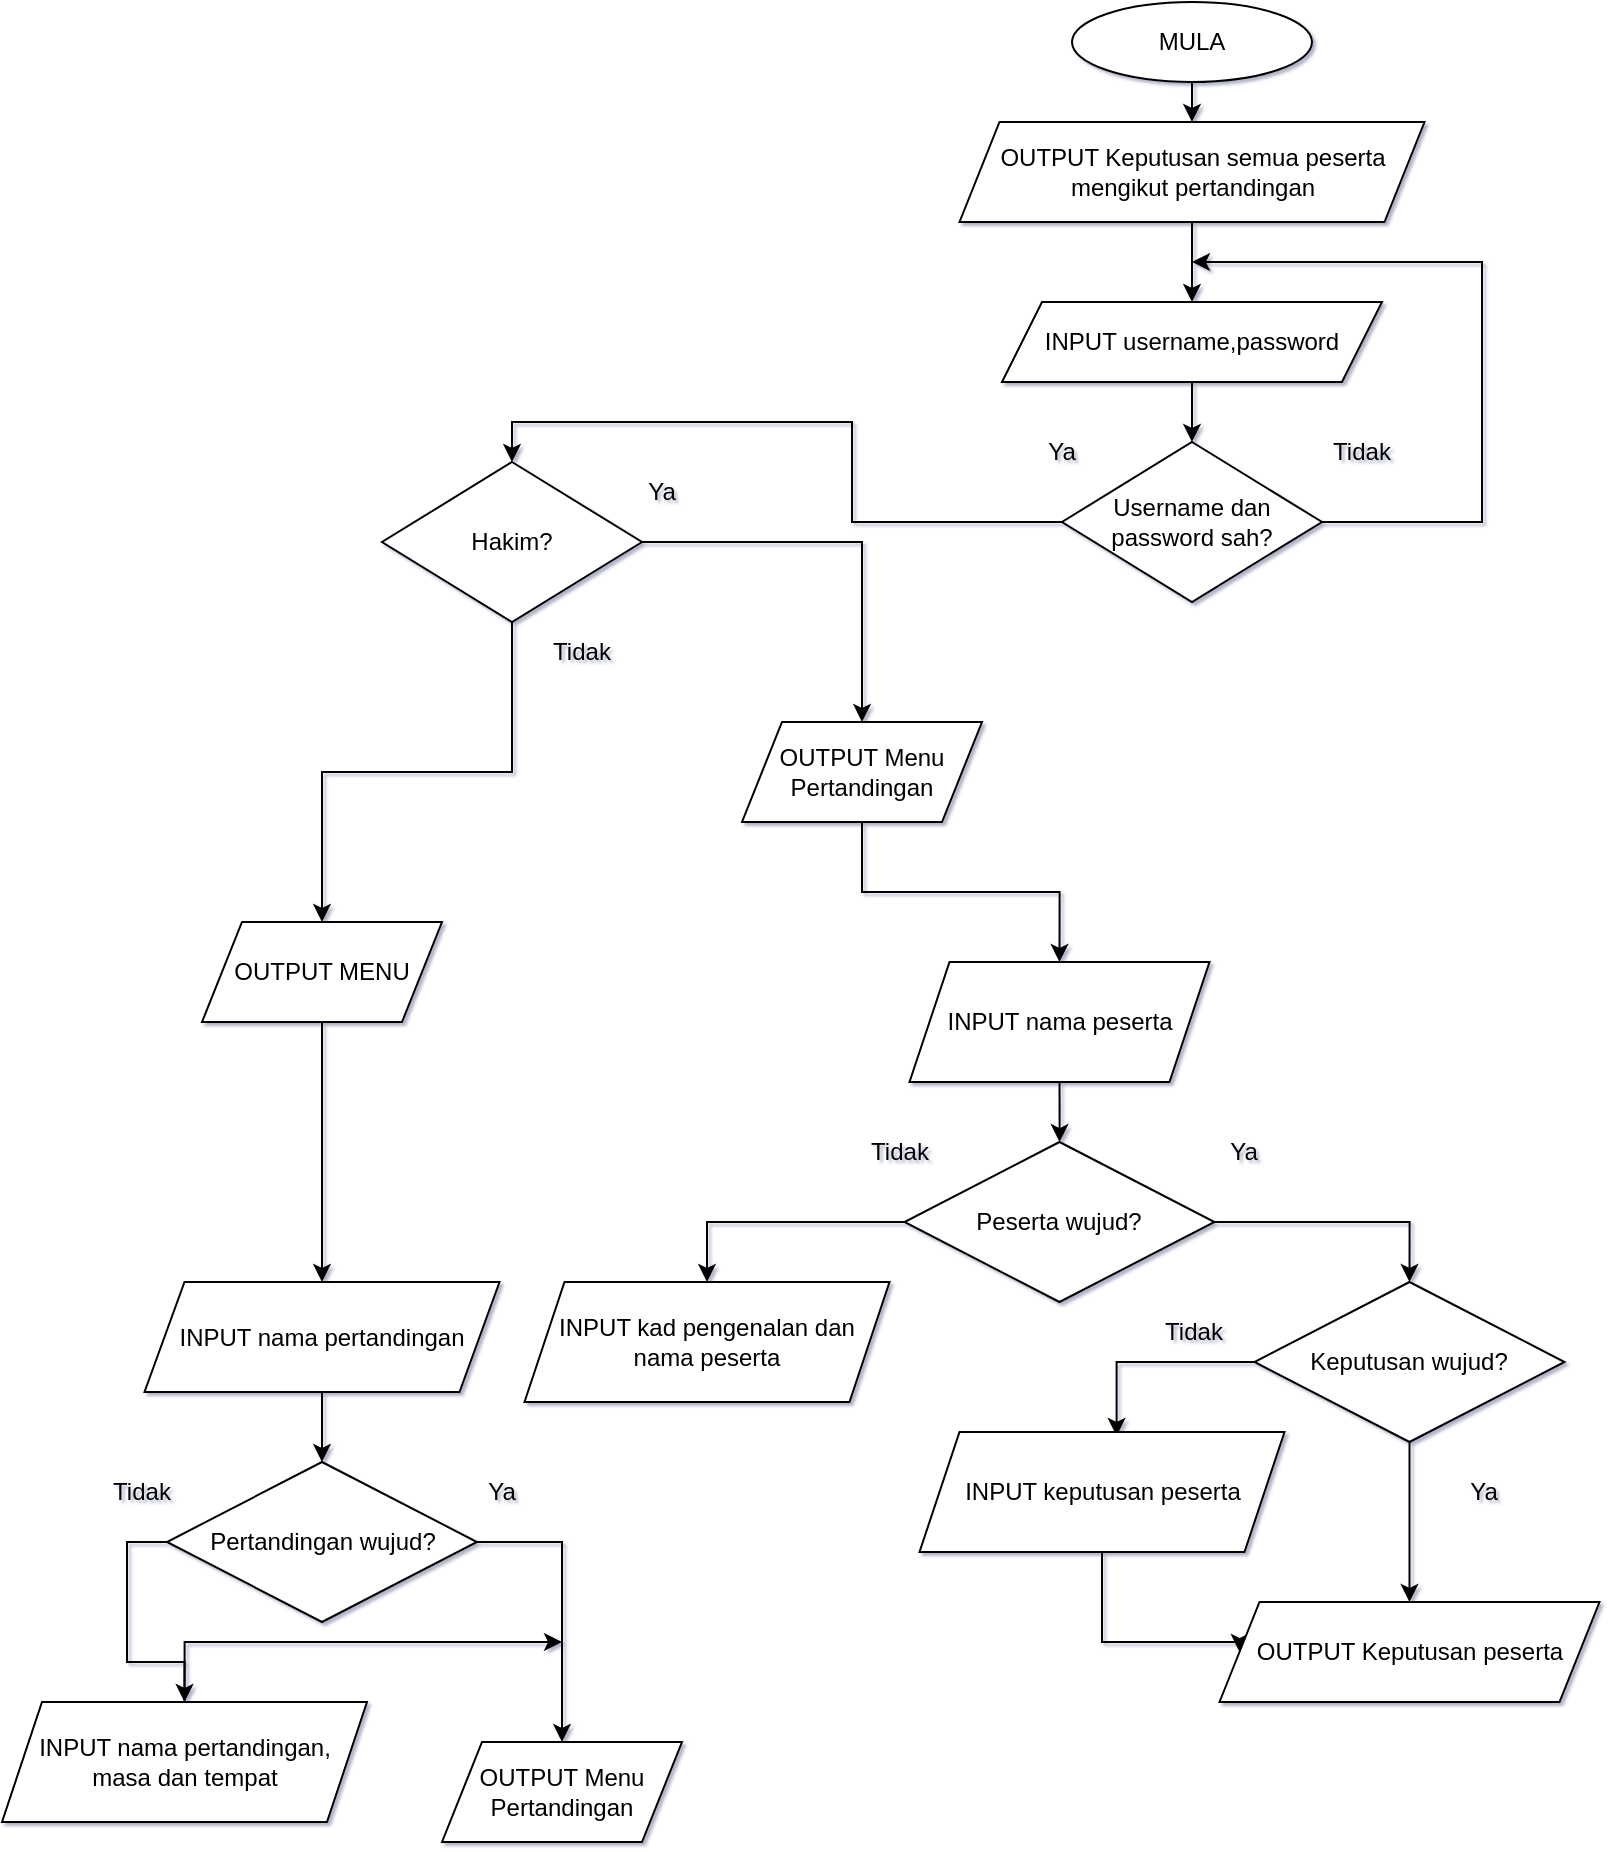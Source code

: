 <mxfile version="15.8.2" type="github" pages="2">
  <diagram id="C5RBs43oDa-KdzZeNtuy" name="Page-1">
    <mxGraphModel dx="1422" dy="788" grid="1" gridSize="10" guides="1" tooltips="1" connect="1" arrows="1" fold="1" page="1" pageScale="1" pageWidth="827" pageHeight="1169" math="0" shadow="1">
      <root>
        <mxCell id="WIyWlLk6GJQsqaUBKTNV-0" />
        <mxCell id="WIyWlLk6GJQsqaUBKTNV-1" parent="WIyWlLk6GJQsqaUBKTNV-0" />
        <mxCell id="qsoDnjDD26J5uIRlczHR-3" style="edgeStyle=orthogonalEdgeStyle;rounded=0;orthogonalLoop=1;jettySize=auto;html=1;exitX=0.5;exitY=1;exitDx=0;exitDy=0;" parent="WIyWlLk6GJQsqaUBKTNV-1" source="2BhynT_DfsQ55NkdQ-wV-0" target="qsoDnjDD26J5uIRlczHR-0" edge="1">
          <mxGeometry relative="1" as="geometry" />
        </mxCell>
        <mxCell id="2BhynT_DfsQ55NkdQ-wV-0" value="MULA" style="ellipse;whiteSpace=wrap;html=1;" parent="WIyWlLk6GJQsqaUBKTNV-1" vertex="1">
          <mxGeometry x="545" y="30" width="120" height="40" as="geometry" />
        </mxCell>
        <mxCell id="2BhynT_DfsQ55NkdQ-wV-4" style="edgeStyle=orthogonalEdgeStyle;rounded=0;orthogonalLoop=1;jettySize=auto;html=1;exitX=0.5;exitY=1;exitDx=0;exitDy=0;" parent="WIyWlLk6GJQsqaUBKTNV-1" source="2BhynT_DfsQ55NkdQ-wV-1" target="2BhynT_DfsQ55NkdQ-wV-2" edge="1">
          <mxGeometry relative="1" as="geometry" />
        </mxCell>
        <mxCell id="2BhynT_DfsQ55NkdQ-wV-1" value="INPUT username,password" style="shape=parallelogram;perimeter=parallelogramPerimeter;whiteSpace=wrap;html=1;fixedSize=1;" parent="WIyWlLk6GJQsqaUBKTNV-1" vertex="1">
          <mxGeometry x="510" y="180" width="190" height="40" as="geometry" />
        </mxCell>
        <mxCell id="XJaJeUywvs3xGksn9VUW-0" style="edgeStyle=orthogonalEdgeStyle;rounded=0;orthogonalLoop=1;jettySize=auto;html=1;exitX=1;exitY=0.5;exitDx=0;exitDy=0;" parent="WIyWlLk6GJQsqaUBKTNV-1" source="2BhynT_DfsQ55NkdQ-wV-2" edge="1">
          <mxGeometry relative="1" as="geometry">
            <mxPoint x="605" y="160" as="targetPoint" />
            <Array as="points">
              <mxPoint x="750" y="290" />
              <mxPoint x="750" y="160" />
            </Array>
          </mxGeometry>
        </mxCell>
        <mxCell id="9Ln3dgr_W9P-pEfMfMDV-2" style="edgeStyle=orthogonalEdgeStyle;rounded=0;orthogonalLoop=1;jettySize=auto;html=1;exitX=0;exitY=0.5;exitDx=0;exitDy=0;entryX=0.5;entryY=0;entryDx=0;entryDy=0;" parent="WIyWlLk6GJQsqaUBKTNV-1" source="2BhynT_DfsQ55NkdQ-wV-2" target="9Ln3dgr_W9P-pEfMfMDV-1" edge="1">
          <mxGeometry relative="1" as="geometry" />
        </mxCell>
        <mxCell id="2BhynT_DfsQ55NkdQ-wV-2" value="Username dan password sah?" style="rhombus;whiteSpace=wrap;html=1;" parent="WIyWlLk6GJQsqaUBKTNV-1" vertex="1">
          <mxGeometry x="540" y="250" width="130" height="80" as="geometry" />
        </mxCell>
        <mxCell id="2BhynT_DfsQ55NkdQ-wV-16" style="edgeStyle=orthogonalEdgeStyle;rounded=0;orthogonalLoop=1;jettySize=auto;html=1;exitX=0.5;exitY=1;exitDx=0;exitDy=0;entryX=0.5;entryY=0;entryDx=0;entryDy=0;" parent="WIyWlLk6GJQsqaUBKTNV-1" source="2BhynT_DfsQ55NkdQ-wV-11" target="2BhynT_DfsQ55NkdQ-wV-14" edge="1">
          <mxGeometry relative="1" as="geometry" />
        </mxCell>
        <mxCell id="2BhynT_DfsQ55NkdQ-wV-11" value="INPUT nama pertandingan" style="shape=parallelogram;perimeter=parallelogramPerimeter;whiteSpace=wrap;html=1;fixedSize=1;" parent="WIyWlLk6GJQsqaUBKTNV-1" vertex="1">
          <mxGeometry x="81.25" y="670" width="177.5" height="55" as="geometry" />
        </mxCell>
        <mxCell id="XJaJeUywvs3xGksn9VUW-3" style="edgeStyle=orthogonalEdgeStyle;rounded=0;orthogonalLoop=1;jettySize=auto;html=1;exitX=1;exitY=0.5;exitDx=0;exitDy=0;entryX=0.5;entryY=0;entryDx=0;entryDy=0;" parent="WIyWlLk6GJQsqaUBKTNV-1" source="2BhynT_DfsQ55NkdQ-wV-14" target="XJaJeUywvs3xGksn9VUW-2" edge="1">
          <mxGeometry relative="1" as="geometry">
            <mxPoint x="300" y="830" as="targetPoint" />
          </mxGeometry>
        </mxCell>
        <mxCell id="XJaJeUywvs3xGksn9VUW-7" style="edgeStyle=orthogonalEdgeStyle;rounded=0;orthogonalLoop=1;jettySize=auto;html=1;exitX=0;exitY=0.5;exitDx=0;exitDy=0;entryX=0.5;entryY=0;entryDx=0;entryDy=0;" parent="WIyWlLk6GJQsqaUBKTNV-1" source="2BhynT_DfsQ55NkdQ-wV-14" target="XJaJeUywvs3xGksn9VUW-6" edge="1">
          <mxGeometry relative="1" as="geometry" />
        </mxCell>
        <mxCell id="2BhynT_DfsQ55NkdQ-wV-14" value="Pertandingan wujud?" style="rhombus;whiteSpace=wrap;html=1;" parent="WIyWlLk6GJQsqaUBKTNV-1" vertex="1">
          <mxGeometry x="92.5" y="760" width="155" height="80" as="geometry" />
        </mxCell>
        <mxCell id="2BhynT_DfsQ55NkdQ-wV-20" value="&lt;div&gt;Tidak&lt;/div&gt;" style="text;html=1;strokeColor=none;fillColor=none;align=center;verticalAlign=middle;whiteSpace=wrap;rounded=0;" parent="WIyWlLk6GJQsqaUBKTNV-1" vertex="1">
          <mxGeometry x="50" y="760" width="60" height="30" as="geometry" />
        </mxCell>
        <mxCell id="2BhynT_DfsQ55NkdQ-wV-21" value="Ya" style="text;html=1;strokeColor=none;fillColor=none;align=center;verticalAlign=middle;whiteSpace=wrap;rounded=0;" parent="WIyWlLk6GJQsqaUBKTNV-1" vertex="1">
          <mxGeometry x="230" y="760" width="60" height="30" as="geometry" />
        </mxCell>
        <mxCell id="2BhynT_DfsQ55NkdQ-wV-22" value="Ya" style="text;html=1;strokeColor=none;fillColor=none;align=center;verticalAlign=middle;whiteSpace=wrap;rounded=0;" parent="WIyWlLk6GJQsqaUBKTNV-1" vertex="1">
          <mxGeometry x="510" y="240" width="60" height="30" as="geometry" />
        </mxCell>
        <mxCell id="XJaJeUywvs3xGksn9VUW-2" value="OUTPUT Menu Pertandingan" style="shape=parallelogram;perimeter=parallelogramPerimeter;whiteSpace=wrap;html=1;fixedSize=1;" parent="WIyWlLk6GJQsqaUBKTNV-1" vertex="1">
          <mxGeometry x="230" y="900" width="120" height="50" as="geometry" />
        </mxCell>
        <mxCell id="7wCm2xD4ghH895c7AWyu-1" style="edgeStyle=orthogonalEdgeStyle;rounded=0;orthogonalLoop=1;jettySize=auto;html=1;exitX=0.5;exitY=0;exitDx=0;exitDy=0;" edge="1" parent="WIyWlLk6GJQsqaUBKTNV-1" source="XJaJeUywvs3xGksn9VUW-6">
          <mxGeometry relative="1" as="geometry">
            <mxPoint x="290" y="850" as="targetPoint" />
            <Array as="points">
              <mxPoint x="101" y="850" />
            </Array>
          </mxGeometry>
        </mxCell>
        <mxCell id="XJaJeUywvs3xGksn9VUW-6" value="&lt;div&gt;INPUT nama pertandingan,&lt;/div&gt;&lt;div&gt;masa dan tempat&lt;br&gt;&lt;/div&gt;" style="shape=parallelogram;perimeter=parallelogramPerimeter;whiteSpace=wrap;html=1;fixedSize=1;" parent="WIyWlLk6GJQsqaUBKTNV-1" vertex="1">
          <mxGeometry x="10" y="880" width="182.5" height="60" as="geometry" />
        </mxCell>
        <mxCell id="XJaJeUywvs3xGksn9VUW-15" style="edgeStyle=orthogonalEdgeStyle;rounded=0;orthogonalLoop=1;jettySize=auto;html=1;exitX=0.5;exitY=1;exitDx=0;exitDy=0;" parent="WIyWlLk6GJQsqaUBKTNV-1" source="XJaJeUywvs3xGksn9VUW-11" target="XJaJeUywvs3xGksn9VUW-14" edge="1">
          <mxGeometry relative="1" as="geometry" />
        </mxCell>
        <mxCell id="XJaJeUywvs3xGksn9VUW-11" value="INPUT nama peserta" style="shape=parallelogram;perimeter=parallelogramPerimeter;whiteSpace=wrap;html=1;fixedSize=1;" parent="WIyWlLk6GJQsqaUBKTNV-1" vertex="1">
          <mxGeometry x="463.75" y="510" width="150" height="60" as="geometry" />
        </mxCell>
        <mxCell id="XJaJeUywvs3xGksn9VUW-21" style="edgeStyle=orthogonalEdgeStyle;rounded=0;orthogonalLoop=1;jettySize=auto;html=1;exitX=0;exitY=0.5;exitDx=0;exitDy=0;entryX=0.5;entryY=0;entryDx=0;entryDy=0;" parent="WIyWlLk6GJQsqaUBKTNV-1" source="XJaJeUywvs3xGksn9VUW-14" target="XJaJeUywvs3xGksn9VUW-16" edge="1">
          <mxGeometry relative="1" as="geometry" />
        </mxCell>
        <mxCell id="RrhzTNJWd6w1T5RuUDGI-13" style="edgeStyle=orthogonalEdgeStyle;rounded=0;orthogonalLoop=1;jettySize=auto;html=1;exitX=1;exitY=0.5;exitDx=0;exitDy=0;entryX=0.5;entryY=0;entryDx=0;entryDy=0;" parent="WIyWlLk6GJQsqaUBKTNV-1" source="XJaJeUywvs3xGksn9VUW-14" target="RrhzTNJWd6w1T5RuUDGI-3" edge="1">
          <mxGeometry relative="1" as="geometry" />
        </mxCell>
        <mxCell id="XJaJeUywvs3xGksn9VUW-14" value="Peserta wujud?" style="rhombus;whiteSpace=wrap;html=1;" parent="WIyWlLk6GJQsqaUBKTNV-1" vertex="1">
          <mxGeometry x="461.25" y="600" width="155" height="80" as="geometry" />
        </mxCell>
        <mxCell id="XJaJeUywvs3xGksn9VUW-16" value="&lt;div&gt;INPUT kad pengenalan dan nama peserta &lt;br&gt;&lt;/div&gt;" style="shape=parallelogram;perimeter=parallelogramPerimeter;whiteSpace=wrap;html=1;fixedSize=1;" parent="WIyWlLk6GJQsqaUBKTNV-1" vertex="1">
          <mxGeometry x="271.25" y="670" width="182.5" height="60" as="geometry" />
        </mxCell>
        <mxCell id="XJaJeUywvs3xGksn9VUW-18" value="&lt;div&gt;Tidak&lt;/div&gt;" style="text;html=1;strokeColor=none;fillColor=none;align=center;verticalAlign=middle;whiteSpace=wrap;rounded=0;" parent="WIyWlLk6GJQsqaUBKTNV-1" vertex="1">
          <mxGeometry x="428.75" y="590" width="60" height="30" as="geometry" />
        </mxCell>
        <mxCell id="XJaJeUywvs3xGksn9VUW-19" value="Ya" style="text;html=1;strokeColor=none;fillColor=none;align=center;verticalAlign=middle;whiteSpace=wrap;rounded=0;" parent="WIyWlLk6GJQsqaUBKTNV-1" vertex="1">
          <mxGeometry x="601.25" y="590" width="60" height="30" as="geometry" />
        </mxCell>
        <mxCell id="RrhzTNJWd6w1T5RuUDGI-16" style="edgeStyle=orthogonalEdgeStyle;rounded=0;orthogonalLoop=1;jettySize=auto;html=1;exitX=0.5;exitY=1;exitDx=0;exitDy=0;" parent="WIyWlLk6GJQsqaUBKTNV-1" source="RrhzTNJWd6w1T5RuUDGI-3" target="RrhzTNJWd6w1T5RuUDGI-15" edge="1">
          <mxGeometry relative="1" as="geometry" />
        </mxCell>
        <mxCell id="RrhzTNJWd6w1T5RuUDGI-17" style="edgeStyle=orthogonalEdgeStyle;rounded=0;orthogonalLoop=1;jettySize=auto;html=1;exitX=0;exitY=0.5;exitDx=0;exitDy=0;entryX=0.54;entryY=0.033;entryDx=0;entryDy=0;entryPerimeter=0;" parent="WIyWlLk6GJQsqaUBKTNV-1" source="RrhzTNJWd6w1T5RuUDGI-3" target="RrhzTNJWd6w1T5RuUDGI-5" edge="1">
          <mxGeometry relative="1" as="geometry" />
        </mxCell>
        <mxCell id="RrhzTNJWd6w1T5RuUDGI-3" value="Keputusan wujud?" style="rhombus;whiteSpace=wrap;html=1;" parent="WIyWlLk6GJQsqaUBKTNV-1" vertex="1">
          <mxGeometry x="636.25" y="670" width="155" height="80" as="geometry" />
        </mxCell>
        <mxCell id="RrhzTNJWd6w1T5RuUDGI-19" style="edgeStyle=orthogonalEdgeStyle;rounded=0;orthogonalLoop=1;jettySize=auto;html=1;exitX=0.5;exitY=1;exitDx=0;exitDy=0;entryX=0;entryY=0.5;entryDx=0;entryDy=0;" parent="WIyWlLk6GJQsqaUBKTNV-1" source="RrhzTNJWd6w1T5RuUDGI-5" target="RrhzTNJWd6w1T5RuUDGI-15" edge="1">
          <mxGeometry relative="1" as="geometry">
            <Array as="points">
              <mxPoint x="560.25" y="850" />
              <mxPoint x="629.25" y="850" />
            </Array>
          </mxGeometry>
        </mxCell>
        <mxCell id="RrhzTNJWd6w1T5RuUDGI-5" value="&lt;div&gt;INPUT keputusan peserta&lt;br&gt;&lt;/div&gt;" style="shape=parallelogram;perimeter=parallelogramPerimeter;whiteSpace=wrap;html=1;fixedSize=1;" parent="WIyWlLk6GJQsqaUBKTNV-1" vertex="1">
          <mxGeometry x="468.75" y="745" width="182.5" height="60" as="geometry" />
        </mxCell>
        <mxCell id="RrhzTNJWd6w1T5RuUDGI-9" value="&lt;div&gt;Tidak&lt;/div&gt;" style="text;html=1;strokeColor=none;fillColor=none;align=center;verticalAlign=middle;whiteSpace=wrap;rounded=0;" parent="WIyWlLk6GJQsqaUBKTNV-1" vertex="1">
          <mxGeometry x="660" y="240" width="60" height="30" as="geometry" />
        </mxCell>
        <mxCell id="RrhzTNJWd6w1T5RuUDGI-11" value="Ya" style="text;html=1;strokeColor=none;fillColor=none;align=center;verticalAlign=middle;whiteSpace=wrap;rounded=0;" parent="WIyWlLk6GJQsqaUBKTNV-1" vertex="1">
          <mxGeometry x="721.25" y="760" width="60" height="30" as="geometry" />
        </mxCell>
        <mxCell id="RrhzTNJWd6w1T5RuUDGI-15" value="OUTPUT Keputusan peserta " style="shape=parallelogram;perimeter=parallelogramPerimeter;whiteSpace=wrap;html=1;fixedSize=1;" parent="WIyWlLk6GJQsqaUBKTNV-1" vertex="1">
          <mxGeometry x="618.75" y="830" width="190" height="50" as="geometry" />
        </mxCell>
        <mxCell id="RrhzTNJWd6w1T5RuUDGI-18" value="&lt;div&gt;Tidak&lt;/div&gt;" style="text;html=1;strokeColor=none;fillColor=none;align=center;verticalAlign=middle;whiteSpace=wrap;rounded=0;" parent="WIyWlLk6GJQsqaUBKTNV-1" vertex="1">
          <mxGeometry x="576.25" y="680" width="60" height="30" as="geometry" />
        </mxCell>
        <mxCell id="qsoDnjDD26J5uIRlczHR-4" style="edgeStyle=orthogonalEdgeStyle;rounded=0;orthogonalLoop=1;jettySize=auto;html=1;exitX=0.5;exitY=1;exitDx=0;exitDy=0;entryX=0.5;entryY=0;entryDx=0;entryDy=0;" parent="WIyWlLk6GJQsqaUBKTNV-1" source="qsoDnjDD26J5uIRlczHR-0" target="2BhynT_DfsQ55NkdQ-wV-1" edge="1">
          <mxGeometry relative="1" as="geometry" />
        </mxCell>
        <mxCell id="qsoDnjDD26J5uIRlczHR-0" value="OUTPUT Keputusan semua peserta mengikut pertandingan" style="shape=parallelogram;perimeter=parallelogramPerimeter;whiteSpace=wrap;html=1;fixedSize=1;" parent="WIyWlLk6GJQsqaUBKTNV-1" vertex="1">
          <mxGeometry x="488.75" y="90" width="232.5" height="50" as="geometry" />
        </mxCell>
        <mxCell id="9Ln3dgr_W9P-pEfMfMDV-3" style="edgeStyle=orthogonalEdgeStyle;rounded=0;orthogonalLoop=1;jettySize=auto;html=1;exitX=0.5;exitY=1;exitDx=0;exitDy=0;entryX=0.5;entryY=0;entryDx=0;entryDy=0;" parent="WIyWlLk6GJQsqaUBKTNV-1" source="9Ln3dgr_W9P-pEfMfMDV-1" target="9Ln3dgr_W9P-pEfMfMDV-4" edge="1">
          <mxGeometry relative="1" as="geometry">
            <mxPoint x="265" y="370" as="targetPoint" />
          </mxGeometry>
        </mxCell>
        <mxCell id="9Ln3dgr_W9P-pEfMfMDV-10" style="edgeStyle=orthogonalEdgeStyle;rounded=0;orthogonalLoop=1;jettySize=auto;html=1;exitX=1;exitY=0.5;exitDx=0;exitDy=0;entryX=0.5;entryY=0;entryDx=0;entryDy=0;" parent="WIyWlLk6GJQsqaUBKTNV-1" source="9Ln3dgr_W9P-pEfMfMDV-1" target="9Ln3dgr_W9P-pEfMfMDV-9" edge="1">
          <mxGeometry relative="1" as="geometry" />
        </mxCell>
        <mxCell id="9Ln3dgr_W9P-pEfMfMDV-1" value="Hakim?" style="rhombus;whiteSpace=wrap;html=1;" parent="WIyWlLk6GJQsqaUBKTNV-1" vertex="1">
          <mxGeometry x="200" y="260" width="130" height="80" as="geometry" />
        </mxCell>
        <mxCell id="9Ln3dgr_W9P-pEfMfMDV-8" style="edgeStyle=orthogonalEdgeStyle;rounded=0;orthogonalLoop=1;jettySize=auto;html=1;exitX=0.5;exitY=1;exitDx=0;exitDy=0;entryX=0.5;entryY=0;entryDx=0;entryDy=0;" parent="WIyWlLk6GJQsqaUBKTNV-1" source="9Ln3dgr_W9P-pEfMfMDV-4" target="2BhynT_DfsQ55NkdQ-wV-11" edge="1">
          <mxGeometry relative="1" as="geometry" />
        </mxCell>
        <mxCell id="9Ln3dgr_W9P-pEfMfMDV-4" value="OUTPUT MENU" style="shape=parallelogram;perimeter=parallelogramPerimeter;whiteSpace=wrap;html=1;fixedSize=1;" parent="WIyWlLk6GJQsqaUBKTNV-1" vertex="1">
          <mxGeometry x="110" y="490" width="120" height="50" as="geometry" />
        </mxCell>
        <mxCell id="9Ln3dgr_W9P-pEfMfMDV-11" style="edgeStyle=orthogonalEdgeStyle;rounded=0;orthogonalLoop=1;jettySize=auto;html=1;exitX=0.5;exitY=1;exitDx=0;exitDy=0;entryX=0.5;entryY=0;entryDx=0;entryDy=0;" parent="WIyWlLk6GJQsqaUBKTNV-1" source="9Ln3dgr_W9P-pEfMfMDV-9" target="XJaJeUywvs3xGksn9VUW-11" edge="1">
          <mxGeometry relative="1" as="geometry">
            <mxPoint x="471.25" y="440" as="sourcePoint" />
          </mxGeometry>
        </mxCell>
        <mxCell id="9Ln3dgr_W9P-pEfMfMDV-9" value="OUTPUT Menu Pertandingan" style="shape=parallelogram;perimeter=parallelogramPerimeter;whiteSpace=wrap;html=1;fixedSize=1;" parent="WIyWlLk6GJQsqaUBKTNV-1" vertex="1">
          <mxGeometry x="380" y="390" width="120" height="50" as="geometry" />
        </mxCell>
        <mxCell id="7wCm2xD4ghH895c7AWyu-2" value="Ya" style="text;html=1;strokeColor=none;fillColor=none;align=center;verticalAlign=middle;whiteSpace=wrap;rounded=0;" vertex="1" parent="WIyWlLk6GJQsqaUBKTNV-1">
          <mxGeometry x="310" y="260" width="60" height="30" as="geometry" />
        </mxCell>
        <mxCell id="7wCm2xD4ghH895c7AWyu-3" value="&lt;div&gt;Tidak&lt;/div&gt;" style="text;html=1;strokeColor=none;fillColor=none;align=center;verticalAlign=middle;whiteSpace=wrap;rounded=0;" vertex="1" parent="WIyWlLk6GJQsqaUBKTNV-1">
          <mxGeometry x="270" y="340" width="60" height="30" as="geometry" />
        </mxCell>
      </root>
    </mxGraphModel>
  </diagram>
  <diagram id="dnWs6aASMro2xbhZ9vr7" name="Page-2">
    <mxGraphModel dx="981" dy="543" grid="1" gridSize="10" guides="1" tooltips="1" connect="1" arrows="1" fold="1" page="1" pageScale="1" pageWidth="850" pageHeight="1100" math="0" shadow="0">
      <root>
        <mxCell id="juJgoHJ59R_boZb0UTi5-0" />
        <mxCell id="juJgoHJ59R_boZb0UTi5-1" parent="juJgoHJ59R_boZb0UTi5-0" />
        <mxCell id="eJuQvx9KX0Evx8GOAH2Y-0" value="HAKIM" style="rounded=0;whiteSpace=wrap;html=1;" parent="juJgoHJ59R_boZb0UTi5-1" vertex="1">
          <mxGeometry x="200" y="190" width="120" height="60" as="geometry" />
        </mxCell>
        <mxCell id="eJuQvx9KX0Evx8GOAH2Y-1" value="menilai" style="rhombus;whiteSpace=wrap;html=1;" parent="juJgoHJ59R_boZb0UTi5-1" vertex="1">
          <mxGeometry x="365" y="185" width="120" height="70" as="geometry" />
        </mxCell>
        <mxCell id="eJuQvx9KX0Evx8GOAH2Y-2" value="&lt;u&gt;IDHakim&lt;/u&gt;" style="ellipse;whiteSpace=wrap;html=1;" parent="juJgoHJ59R_boZb0UTi5-1" vertex="1">
          <mxGeometry x="45" y="100" width="120" height="50" as="geometry" />
        </mxCell>
        <mxCell id="eJuQvx9KX0Evx8GOAH2Y-3" value="" style="endArrow=none;html=1;rounded=0;entryX=0;entryY=0.5;entryDx=0;entryDy=0;exitX=1;exitY=1;exitDx=0;exitDy=0;" parent="juJgoHJ59R_boZb0UTi5-1" source="eJuQvx9KX0Evx8GOAH2Y-2" target="eJuQvx9KX0Evx8GOAH2Y-0" edge="1">
          <mxGeometry width="50" height="50" relative="1" as="geometry">
            <mxPoint x="385" y="10" as="sourcePoint" />
            <mxPoint x="435" y="-40" as="targetPoint" />
          </mxGeometry>
        </mxCell>
        <mxCell id="eJuQvx9KX0Evx8GOAH2Y-4" value="&lt;div&gt;NamaHakim&lt;/div&gt;" style="ellipse;whiteSpace=wrap;html=1;" parent="juJgoHJ59R_boZb0UTi5-1" vertex="1">
          <mxGeometry x="35" y="200" width="120" height="50" as="geometry" />
        </mxCell>
        <mxCell id="eJuQvx9KX0Evx8GOAH2Y-5" value="" style="endArrow=none;html=1;rounded=0;entryX=0;entryY=0.5;entryDx=0;entryDy=0;exitX=1;exitY=0.5;exitDx=0;exitDy=0;" parent="juJgoHJ59R_boZb0UTi5-1" source="eJuQvx9KX0Evx8GOAH2Y-4" target="eJuQvx9KX0Evx8GOAH2Y-0" edge="1">
          <mxGeometry width="50" height="50" relative="1" as="geometry">
            <mxPoint x="157.426" y="152.678" as="sourcePoint" />
            <mxPoint x="215" y="230" as="targetPoint" />
          </mxGeometry>
        </mxCell>
        <mxCell id="eJuQvx9KX0Evx8GOAH2Y-6" value="" style="endArrow=none;html=1;rounded=0;entryX=0;entryY=0.5;entryDx=0;entryDy=0;exitX=1;exitY=0.5;exitDx=0;exitDy=0;" parent="juJgoHJ59R_boZb0UTi5-1" source="eJuQvx9KX0Evx8GOAH2Y-0" target="eJuQvx9KX0Evx8GOAH2Y-1" edge="1">
          <mxGeometry width="50" height="50" relative="1" as="geometry">
            <mxPoint x="165" y="235" as="sourcePoint" />
            <mxPoint x="215" y="230" as="targetPoint" />
          </mxGeometry>
        </mxCell>
        <mxCell id="eJuQvx9KX0Evx8GOAH2Y-7" value="PESERTA" style="rounded=0;whiteSpace=wrap;html=1;" parent="juJgoHJ59R_boZb0UTi5-1" vertex="1">
          <mxGeometry x="540" y="190" width="120" height="60" as="geometry" />
        </mxCell>
        <mxCell id="eJuQvx9KX0Evx8GOAH2Y-8" value="" style="endArrow=none;html=1;rounded=0;entryX=0;entryY=0.5;entryDx=0;entryDy=0;exitX=1;exitY=0.5;exitDx=0;exitDy=0;" parent="juJgoHJ59R_boZb0UTi5-1" source="eJuQvx9KX0Evx8GOAH2Y-1" target="eJuQvx9KX0Evx8GOAH2Y-7" edge="1">
          <mxGeometry width="50" height="50" relative="1" as="geometry">
            <mxPoint x="335" y="230" as="sourcePoint" />
            <mxPoint x="370" y="230" as="targetPoint" />
          </mxGeometry>
        </mxCell>
        <mxCell id="eJuQvx9KX0Evx8GOAH2Y-9" value="&lt;u&gt;KadPengenalanPeserta&lt;br&gt;&lt;/u&gt;" style="ellipse;whiteSpace=wrap;html=1;" parent="juJgoHJ59R_boZb0UTi5-1" vertex="1">
          <mxGeometry x="670" y="120" width="145" height="50" as="geometry" />
        </mxCell>
        <mxCell id="eJuQvx9KX0Evx8GOAH2Y-10" value="" style="endArrow=none;html=1;rounded=0;entryX=1;entryY=0.5;entryDx=0;entryDy=0;exitX=0;exitY=1;exitDx=0;exitDy=0;" parent="juJgoHJ59R_boZb0UTi5-1" source="eJuQvx9KX0Evx8GOAH2Y-9" target="eJuQvx9KX0Evx8GOAH2Y-7" edge="1">
          <mxGeometry width="50" height="50" relative="1" as="geometry">
            <mxPoint x="157.426" y="152.678" as="sourcePoint" />
            <mxPoint x="215" y="230" as="targetPoint" />
          </mxGeometry>
        </mxCell>
        <mxCell id="eJuQvx9KX0Evx8GOAH2Y-11" value="&lt;div&gt;NamaPeserta&lt;/div&gt;" style="ellipse;whiteSpace=wrap;html=1;" parent="juJgoHJ59R_boZb0UTi5-1" vertex="1">
          <mxGeometry x="695" y="200" width="120" height="50" as="geometry" />
        </mxCell>
        <mxCell id="eJuQvx9KX0Evx8GOAH2Y-12" value="" style="endArrow=none;html=1;rounded=0;entryX=0;entryY=0.5;entryDx=0;entryDy=0;exitX=1;exitY=0.5;exitDx=0;exitDy=0;" parent="juJgoHJ59R_boZb0UTi5-1" source="eJuQvx9KX0Evx8GOAH2Y-7" target="eJuQvx9KX0Evx8GOAH2Y-11" edge="1">
          <mxGeometry width="50" height="50" relative="1" as="geometry">
            <mxPoint x="495" y="230" as="sourcePoint" />
            <mxPoint x="535" y="230" as="targetPoint" />
          </mxGeometry>
        </mxCell>
        <mxCell id="eJuQvx9KX0Evx8GOAH2Y-13" value="PERTANDINGAN" style="rounded=0;whiteSpace=wrap;html=1;" parent="juJgoHJ59R_boZb0UTi5-1" vertex="1">
          <mxGeometry x="280" y="395" width="120" height="60" as="geometry" />
        </mxCell>
        <mxCell id="eJuQvx9KX0Evx8GOAH2Y-17" value="PUSINGAN" style="rounded=0;whiteSpace=wrap;html=1;" parent="juJgoHJ59R_boZb0UTi5-1" vertex="1">
          <mxGeometry x="560" y="395" width="120" height="60" as="geometry" />
        </mxCell>
        <mxCell id="eJuQvx9KX0Evx8GOAH2Y-19" value="" style="endArrow=none;html=1;rounded=0;exitX=1;exitY=0.5;exitDx=0;exitDy=0;entryX=0;entryY=0.5;entryDx=0;entryDy=0;" parent="juJgoHJ59R_boZb0UTi5-1" source="eJuQvx9KX0Evx8GOAH2Y-13" target="eJuQvx9KX0Evx8GOAH2Y-20" edge="1">
          <mxGeometry width="50" height="50" relative="1" as="geometry">
            <mxPoint x="275" y="260" as="sourcePoint" />
            <mxPoint x="470" y="360" as="targetPoint" />
          </mxGeometry>
        </mxCell>
        <mxCell id="eJuQvx9KX0Evx8GOAH2Y-20" value="&lt;div&gt;mempunyai&lt;/div&gt;" style="rhombus;whiteSpace=wrap;html=1;" parent="juJgoHJ59R_boZb0UTi5-1" vertex="1">
          <mxGeometry x="420" y="390" width="120" height="70" as="geometry" />
        </mxCell>
        <mxCell id="eJuQvx9KX0Evx8GOAH2Y-22" value="Masa" style="ellipse;whiteSpace=wrap;html=1;" parent="juJgoHJ59R_boZb0UTi5-1" vertex="1">
          <mxGeometry x="260" y="510" width="120" height="50" as="geometry" />
        </mxCell>
        <mxCell id="eJuQvx9KX0Evx8GOAH2Y-23" value="&lt;u&gt;IDPertandingan&lt;/u&gt;" style="ellipse;whiteSpace=wrap;html=1;" parent="juJgoHJ59R_boZb0UTi5-1" vertex="1">
          <mxGeometry x="130" y="490" width="120" height="50" as="geometry" />
        </mxCell>
        <mxCell id="eJuQvx9KX0Evx8GOAH2Y-24" value="&lt;div&gt;&lt;u&gt;IDPusingan&lt;/u&gt;&lt;/div&gt;" style="ellipse;whiteSpace=wrap;html=1;" parent="juJgoHJ59R_boZb0UTi5-1" vertex="1">
          <mxGeometry x="670" y="480" width="120" height="50" as="geometry" />
        </mxCell>
        <mxCell id="eJuQvx9KX0Evx8GOAH2Y-26" value="" style="endArrow=none;html=1;rounded=0;exitX=0.5;exitY=1;exitDx=0;exitDy=0;entryX=0.943;entryY=0.278;entryDx=0;entryDy=0;entryPerimeter=0;" parent="juJgoHJ59R_boZb0UTi5-1" source="eJuQvx9KX0Evx8GOAH2Y-13" target="eJuQvx9KX0Evx8GOAH2Y-23" edge="1">
          <mxGeometry width="50" height="50" relative="1" as="geometry">
            <mxPoint x="270" y="260" as="sourcePoint" />
            <mxPoint x="250" y="405" as="targetPoint" />
          </mxGeometry>
        </mxCell>
        <mxCell id="eJuQvx9KX0Evx8GOAH2Y-27" value="" style="endArrow=none;html=1;rounded=0;exitX=0.5;exitY=1;exitDx=0;exitDy=0;entryX=0.572;entryY=0.006;entryDx=0;entryDy=0;entryPerimeter=0;" parent="juJgoHJ59R_boZb0UTi5-1" source="eJuQvx9KX0Evx8GOAH2Y-13" target="eJuQvx9KX0Evx8GOAH2Y-22" edge="1">
          <mxGeometry width="50" height="50" relative="1" as="geometry">
            <mxPoint x="372.96" y="471.02" as="sourcePoint" />
            <mxPoint x="180" y="510" as="targetPoint" />
          </mxGeometry>
        </mxCell>
        <mxCell id="eJuQvx9KX0Evx8GOAH2Y-28" value="Tempat" style="ellipse;whiteSpace=wrap;html=1;" parent="juJgoHJ59R_boZb0UTi5-1" vertex="1">
          <mxGeometry x="390" y="500" width="120" height="50" as="geometry" />
        </mxCell>
        <mxCell id="eJuQvx9KX0Evx8GOAH2Y-29" value="" style="endArrow=none;html=1;rounded=0;exitX=0.5;exitY=1;exitDx=0;exitDy=0;entryX=0.383;entryY=0.02;entryDx=0;entryDy=0;entryPerimeter=0;" parent="juJgoHJ59R_boZb0UTi5-1" source="eJuQvx9KX0Evx8GOAH2Y-13" target="eJuQvx9KX0Evx8GOAH2Y-28" edge="1">
          <mxGeometry width="50" height="50" relative="1" as="geometry">
            <mxPoint x="375" y="471.02" as="sourcePoint" />
            <mxPoint x="295.04" y="541" as="targetPoint" />
          </mxGeometry>
        </mxCell>
        <mxCell id="eJuQvx9KX0Evx8GOAH2Y-30" value="" style="endArrow=none;html=1;rounded=0;exitX=0.5;exitY=1;exitDx=0;exitDy=0;" parent="juJgoHJ59R_boZb0UTi5-1" source="eJuQvx9KX0Evx8GOAH2Y-17" target="eJuQvx9KX0Evx8GOAH2Y-24" edge="1">
          <mxGeometry width="50" height="50" relative="1" as="geometry">
            <mxPoint x="425" y="470" as="sourcePoint" />
            <mxPoint x="430.96" y="536" as="targetPoint" />
          </mxGeometry>
        </mxCell>
        <mxCell id="eJuQvx9KX0Evx8GOAH2Y-32" value="" style="endArrow=none;html=1;rounded=0;exitX=1;exitY=0.5;exitDx=0;exitDy=0;entryX=0;entryY=0.5;entryDx=0;entryDy=0;" parent="juJgoHJ59R_boZb0UTi5-1" source="eJuQvx9KX0Evx8GOAH2Y-20" target="eJuQvx9KX0Evx8GOAH2Y-17" edge="1">
          <mxGeometry width="50" height="50" relative="1" as="geometry">
            <mxPoint x="520" y="425" as="sourcePoint" />
            <mxPoint x="595" y="510" as="targetPoint" />
          </mxGeometry>
        </mxCell>
        <mxCell id="eJuQvx9KX0Evx8GOAH2Y-33" value="&lt;div&gt;mempunyai&lt;/div&gt;" style="rhombus;whiteSpace=wrap;html=1;" parent="juJgoHJ59R_boZb0UTi5-1" vertex="1">
          <mxGeometry x="540" y="290" width="120" height="70" as="geometry" />
        </mxCell>
        <mxCell id="eJuQvx9KX0Evx8GOAH2Y-36" value="" style="endArrow=none;html=1;rounded=0;exitX=0.5;exitY=0;exitDx=0;exitDy=0;entryX=0.5;entryY=1;entryDx=0;entryDy=0;" parent="juJgoHJ59R_boZb0UTi5-1" source="eJuQvx9KX0Evx8GOAH2Y-17" target="eJuQvx9KX0Evx8GOAH2Y-33" edge="1">
          <mxGeometry width="50" height="50" relative="1" as="geometry">
            <mxPoint x="485" y="440" as="sourcePoint" />
            <mxPoint x="620" y="360" as="targetPoint" />
          </mxGeometry>
        </mxCell>
        <mxCell id="eJuQvx9KX0Evx8GOAH2Y-37" value="" style="endArrow=none;html=1;rounded=0;exitX=0.5;exitY=0;exitDx=0;exitDy=0;entryX=0.5;entryY=1;entryDx=0;entryDy=0;" parent="juJgoHJ59R_boZb0UTi5-1" source="eJuQvx9KX0Evx8GOAH2Y-33" target="eJuQvx9KX0Evx8GOAH2Y-7" edge="1">
          <mxGeometry width="50" height="50" relative="1" as="geometry">
            <mxPoint x="670" y="410" as="sourcePoint" />
            <mxPoint x="680" y="370" as="targetPoint" />
          </mxGeometry>
        </mxCell>
        <mxCell id="eJuQvx9KX0Evx8GOAH2Y-40" value="Markah" style="ellipse;whiteSpace=wrap;html=1;" parent="juJgoHJ59R_boZb0UTi5-1" vertex="1">
          <mxGeometry x="695" y="280" width="120" height="50" as="geometry" />
        </mxCell>
        <mxCell id="eJuQvx9KX0Evx8GOAH2Y-41" value="" style="endArrow=none;html=1;rounded=0;entryX=0.033;entryY=0.3;entryDx=0;entryDy=0;exitX=1;exitY=0.5;exitDx=0;exitDy=0;entryPerimeter=0;" parent="juJgoHJ59R_boZb0UTi5-1" source="eJuQvx9KX0Evx8GOAH2Y-7" target="eJuQvx9KX0Evx8GOAH2Y-40" edge="1">
          <mxGeometry width="50" height="50" relative="1" as="geometry">
            <mxPoint x="655" y="230" as="sourcePoint" />
            <mxPoint x="705" y="235" as="targetPoint" />
          </mxGeometry>
        </mxCell>
        <mxCell id="eJuQvx9KX0Evx8GOAH2Y-42" value="Pusingan ke berapa" style="ellipse;whiteSpace=wrap;html=1;" parent="juJgoHJ59R_boZb0UTi5-1" vertex="1">
          <mxGeometry x="695" y="400" width="120" height="50" as="geometry" />
        </mxCell>
        <mxCell id="eJuQvx9KX0Evx8GOAH2Y-43" value="" style="endArrow=none;html=1;rounded=0;exitX=1;exitY=0.5;exitDx=0;exitDy=0;entryX=0;entryY=0.5;entryDx=0;entryDy=0;" parent="juJgoHJ59R_boZb0UTi5-1" source="eJuQvx9KX0Evx8GOAH2Y-17" target="eJuQvx9KX0Evx8GOAH2Y-42" edge="1">
          <mxGeometry width="50" height="50" relative="1" as="geometry">
            <mxPoint x="630" y="405" as="sourcePoint" />
            <mxPoint x="630" y="370" as="targetPoint" />
          </mxGeometry>
        </mxCell>
        <mxCell id="k6qOKmAh6C_358baWjvS-0" value="URUS SETIA" style="rounded=0;whiteSpace=wrap;html=1;" vertex="1" parent="juJgoHJ59R_boZb0UTi5-1">
          <mxGeometry x="120" y="315" width="120" height="60" as="geometry" />
        </mxCell>
        <mxCell id="k6qOKmAh6C_358baWjvS-1" value="mengurus" style="rhombus;whiteSpace=wrap;html=1;" vertex="1" parent="juJgoHJ59R_boZb0UTi5-1">
          <mxGeometry x="280" y="310" width="120" height="70" as="geometry" />
        </mxCell>
        <mxCell id="k6qOKmAh6C_358baWjvS-2" value="" style="endArrow=none;html=1;rounded=0;entryX=0;entryY=0.5;entryDx=0;entryDy=0;exitX=1;exitY=0.5;exitDx=0;exitDy=0;" edge="1" parent="juJgoHJ59R_boZb0UTi5-1" source="k6qOKmAh6C_358baWjvS-0" target="k6qOKmAh6C_358baWjvS-1">
          <mxGeometry width="50" height="50" relative="1" as="geometry">
            <mxPoint x="165" y="235" as="sourcePoint" />
            <mxPoint x="210" y="230" as="targetPoint" />
          </mxGeometry>
        </mxCell>
        <mxCell id="k6qOKmAh6C_358baWjvS-3" value="" style="endArrow=none;html=1;rounded=0;entryX=0.5;entryY=0;entryDx=0;entryDy=0;exitX=0.5;exitY=1;exitDx=0;exitDy=0;" edge="1" parent="juJgoHJ59R_boZb0UTi5-1" source="k6qOKmAh6C_358baWjvS-1" target="eJuQvx9KX0Evx8GOAH2Y-13">
          <mxGeometry width="50" height="50" relative="1" as="geometry">
            <mxPoint x="250" y="370" as="sourcePoint" />
            <mxPoint x="305" y="385" as="targetPoint" />
          </mxGeometry>
        </mxCell>
        <mxCell id="k6qOKmAh6C_358baWjvS-4" value="&lt;u&gt;IDUrusSetia&lt;/u&gt;" style="ellipse;whiteSpace=wrap;html=1;" vertex="1" parent="juJgoHJ59R_boZb0UTi5-1">
          <mxGeometry x="120" y="405" width="120" height="50" as="geometry" />
        </mxCell>
        <mxCell id="k6qOKmAh6C_358baWjvS-5" value="" style="endArrow=none;html=1;rounded=0;entryX=0.5;entryY=0;entryDx=0;entryDy=0;exitX=0.5;exitY=1;exitDx=0;exitDy=0;" edge="1" parent="juJgoHJ59R_boZb0UTi5-1" source="k6qOKmAh6C_358baWjvS-0" target="k6qOKmAh6C_358baWjvS-4">
          <mxGeometry width="50" height="50" relative="1" as="geometry">
            <mxPoint x="165" y="335" as="sourcePoint" />
            <mxPoint x="210" y="340" as="targetPoint" />
          </mxGeometry>
        </mxCell>
        <mxCell id="k6qOKmAh6C_358baWjvS-6" value="&lt;div&gt;NamaUrusSetia&lt;/div&gt;" style="ellipse;whiteSpace=wrap;html=1;" vertex="1" parent="juJgoHJ59R_boZb0UTi5-1">
          <mxGeometry y="380" width="120" height="50" as="geometry" />
        </mxCell>
        <mxCell id="k6qOKmAh6C_358baWjvS-8" value="" style="endArrow=none;html=1;rounded=0;entryX=0.578;entryY=0.012;entryDx=0;entryDy=0;exitX=0;exitY=0.5;exitDx=0;exitDy=0;entryPerimeter=0;" edge="1" parent="juJgoHJ59R_boZb0UTi5-1" source="k6qOKmAh6C_358baWjvS-0" target="k6qOKmAh6C_358baWjvS-6">
          <mxGeometry width="50" height="50" relative="1" as="geometry">
            <mxPoint x="170" y="385" as="sourcePoint" />
            <mxPoint x="170" y="415" as="targetPoint" />
          </mxGeometry>
        </mxCell>
      </root>
    </mxGraphModel>
  </diagram>
</mxfile>
